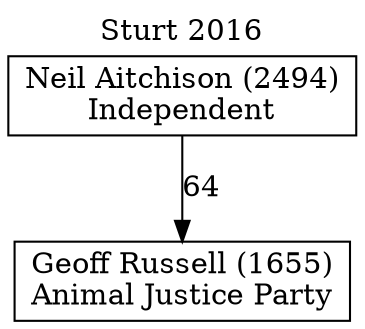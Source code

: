 // House preference flow
digraph "Geoff Russell (1655)_Sturt_2016" {
	graph [label="Sturt 2016" labelloc=t mclimit=10]
	node [shape=box]
	"Geoff Russell (1655)" [label="Geoff Russell (1655)
Animal Justice Party"]
	"Neil Aitchison (2494)" [label="Neil Aitchison (2494)
Independent"]
	"Neil Aitchison (2494)" -> "Geoff Russell (1655)" [label=64]
}
